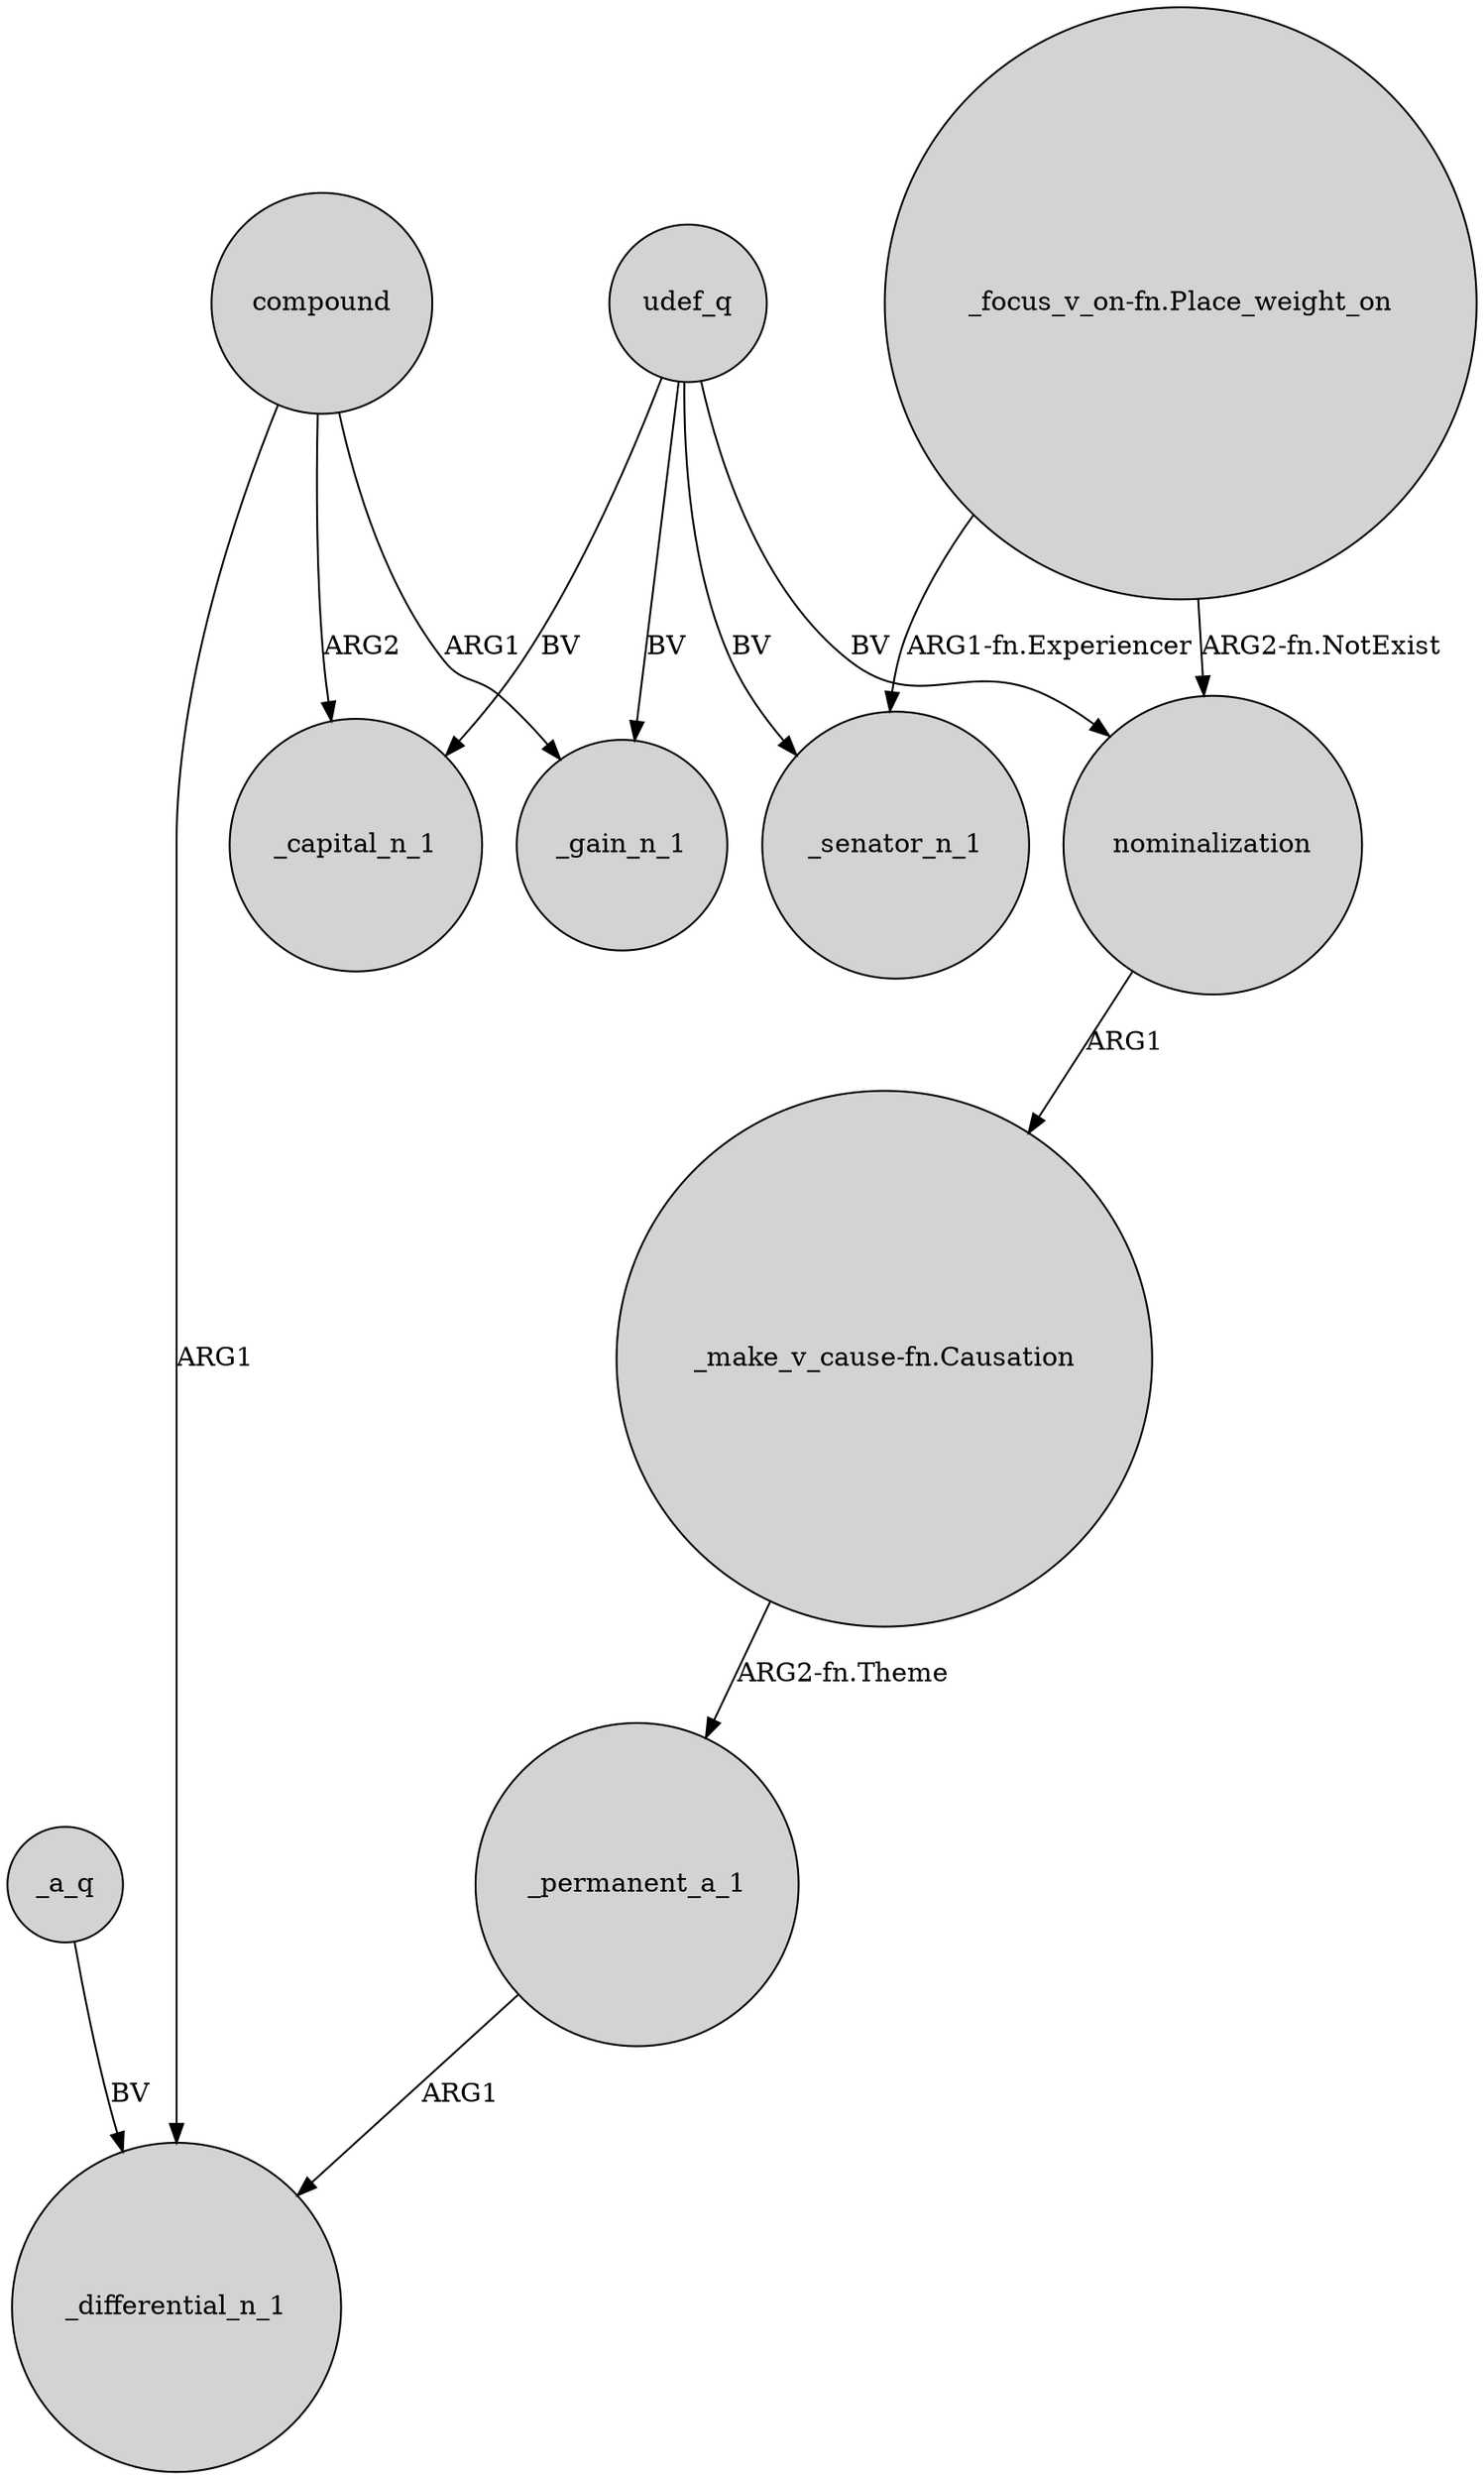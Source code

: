 digraph {
	node [shape=circle style=filled]
	"_focus_v_on-fn.Place_weight_on" -> nominalization [label="ARG2-fn.NotExist"]
	_a_q -> _differential_n_1 [label=BV]
	compound -> _differential_n_1 [label=ARG1]
	udef_q -> _senator_n_1 [label=BV]
	compound -> _capital_n_1 [label=ARG2]
	_permanent_a_1 -> _differential_n_1 [label=ARG1]
	"_focus_v_on-fn.Place_weight_on" -> _senator_n_1 [label="ARG1-fn.Experiencer"]
	udef_q -> _gain_n_1 [label=BV]
	"_make_v_cause-fn.Causation" -> _permanent_a_1 [label="ARG2-fn.Theme"]
	nominalization -> "_make_v_cause-fn.Causation" [label=ARG1]
	udef_q -> nominalization [label=BV]
	udef_q -> _capital_n_1 [label=BV]
	compound -> _gain_n_1 [label=ARG1]
}
